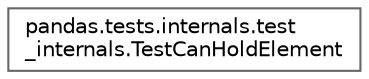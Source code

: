 digraph "Graphical Class Hierarchy"
{
 // LATEX_PDF_SIZE
  bgcolor="transparent";
  edge [fontname=Helvetica,fontsize=10,labelfontname=Helvetica,labelfontsize=10];
  node [fontname=Helvetica,fontsize=10,shape=box,height=0.2,width=0.4];
  rankdir="LR";
  Node0 [id="Node000000",label="pandas.tests.internals.test\l_internals.TestCanHoldElement",height=0.2,width=0.4,color="grey40", fillcolor="white", style="filled",URL="$d9/de1/classpandas_1_1tests_1_1internals_1_1test__internals_1_1TestCanHoldElement.html",tooltip=" "];
}

